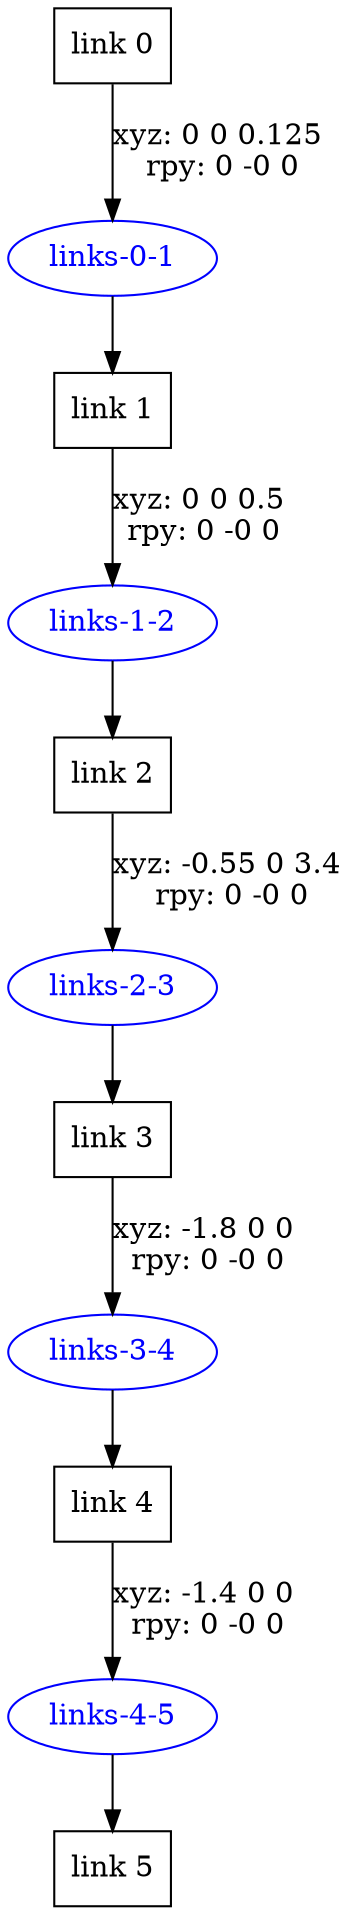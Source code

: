 digraph G {
node [shape=box];
"link 0" [label="link 0"];
"link 1" [label="link 1"];
"link 2" [label="link 2"];
"link 3" [label="link 3"];
"link 4" [label="link 4"];
"link 5" [label="link 5"];
node [shape=ellipse, color=blue, fontcolor=blue];
"link 0" -> "links-0-1" [label="xyz: 0 0 0.125 \nrpy: 0 -0 0"]
"links-0-1" -> "link 1"
"link 1" -> "links-1-2" [label="xyz: 0 0 0.5 \nrpy: 0 -0 0"]
"links-1-2" -> "link 2"
"link 2" -> "links-2-3" [label="xyz: -0.55 0 3.4 \nrpy: 0 -0 0"]
"links-2-3" -> "link 3"
"link 3" -> "links-3-4" [label="xyz: -1.8 0 0 \nrpy: 0 -0 0"]
"links-3-4" -> "link 4"
"link 4" -> "links-4-5" [label="xyz: -1.4 0 0 \nrpy: 0 -0 0"]
"links-4-5" -> "link 5"
}

